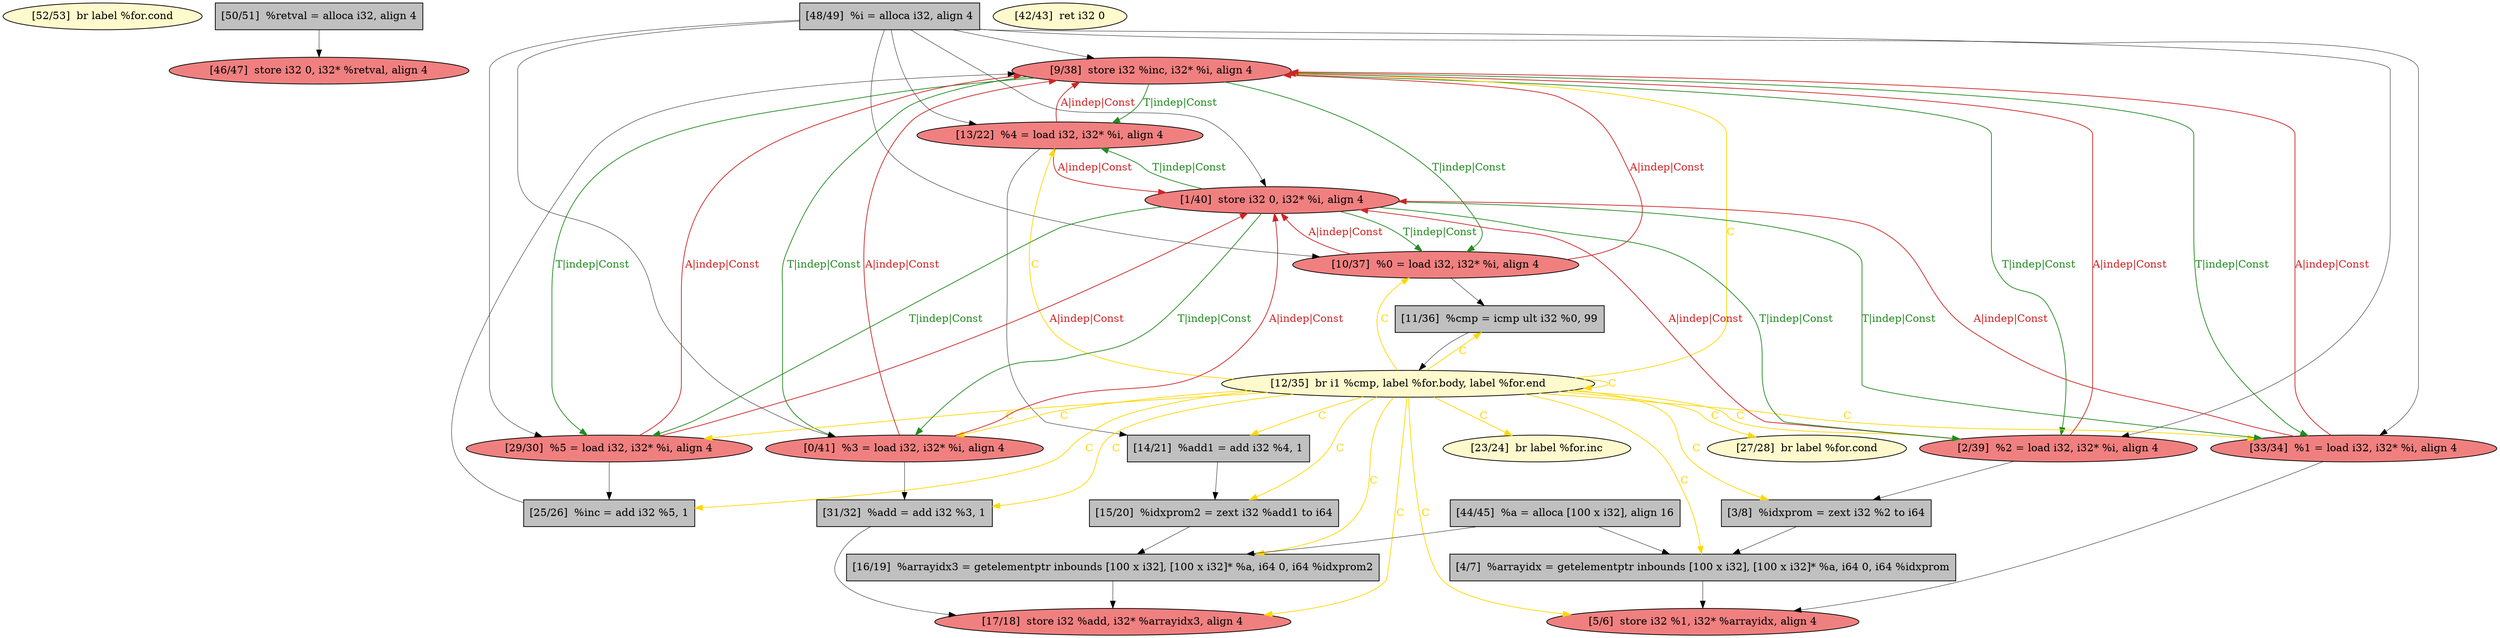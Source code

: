 
digraph G {


node53 [fillcolor=lemonchiffon,label="[52/53]  br label %for.cond",shape=ellipse,style=filled ]
node52 [fillcolor=grey,label="[50/51]  %retval = alloca i32, align 4",shape=rectangle,style=filled ]
node51 [fillcolor=lightcoral,label="[9/38]  store i32 %inc, i32* %i, align 4",shape=ellipse,style=filled ]
node48 [fillcolor=lemonchiffon,label="[23/24]  br label %for.inc",shape=ellipse,style=filled ]
node47 [fillcolor=lightcoral,label="[5/6]  store i32 %1, i32* %arrayidx, align 4",shape=ellipse,style=filled ]
node46 [fillcolor=lightcoral,label="[46/47]  store i32 0, i32* %retval, align 4",shape=ellipse,style=filled ]
node45 [fillcolor=lightcoral,label="[13/22]  %4 = load i32, i32* %i, align 4",shape=ellipse,style=filled ]
node44 [fillcolor=grey,label="[25/26]  %inc = add i32 %5, 1",shape=rectangle,style=filled ]
node32 [fillcolor=lemonchiffon,label="[12/35]  br i1 %cmp, label %for.body, label %for.end",shape=ellipse,style=filled ]
node30 [fillcolor=grey,label="[3/8]  %idxprom = zext i32 %2 to i64",shape=rectangle,style=filled ]
node38 [fillcolor=grey,label="[15/20]  %idxprom2 = zext i32 %add1 to i64",shape=rectangle,style=filled ]
node29 [fillcolor=lemonchiffon,label="[27/28]  br label %for.cond",shape=ellipse,style=filled ]
node33 [fillcolor=grey,label="[31/32]  %add = add i32 %3, 1",shape=rectangle,style=filled ]
node40 [fillcolor=lemonchiffon,label="[42/43]  ret i32 0",shape=ellipse,style=filled ]
node36 [fillcolor=lightcoral,label="[10/37]  %0 = load i32, i32* %i, align 4",shape=ellipse,style=filled ]
node27 [fillcolor=lightcoral,label="[0/41]  %3 = load i32, i32* %i, align 4",shape=ellipse,style=filled ]
node28 [fillcolor=lightcoral,label="[2/39]  %2 = load i32, i32* %i, align 4",shape=ellipse,style=filled ]
node50 [fillcolor=grey,label="[48/49]  %i = alloca i32, align 4",shape=rectangle,style=filled ]
node34 [fillcolor=grey,label="[4/7]  %arrayidx = getelementptr inbounds [100 x i32], [100 x i32]* %a, i64 0, i64 %idxprom",shape=rectangle,style=filled ]
node49 [fillcolor=lightcoral,label="[1/40]  store i32 0, i32* %i, align 4",shape=ellipse,style=filled ]
node35 [fillcolor=lightcoral,label="[33/34]  %1 = load i32, i32* %i, align 4",shape=ellipse,style=filled ]
node31 [fillcolor=grey,label="[14/21]  %add1 = add i32 %4, 1",shape=rectangle,style=filled ]
node39 [fillcolor=lightcoral,label="[29/30]  %5 = load i32, i32* %i, align 4",shape=ellipse,style=filled ]
node43 [fillcolor=grey,label="[44/45]  %a = alloca [100 x i32], align 16",shape=rectangle,style=filled ]
node37 [fillcolor=grey,label="[11/36]  %cmp = icmp ult i32 %0, 99",shape=rectangle,style=filled ]
node41 [fillcolor=grey,label="[16/19]  %arrayidx3 = getelementptr inbounds [100 x i32], [100 x i32]* %a, i64 0, i64 %idxprom2",shape=rectangle,style=filled ]
node42 [fillcolor=lightcoral,label="[17/18]  store i32 %add, i32* %arrayidx3, align 4",shape=ellipse,style=filled ]

node49->node45 [style=solid,color=forestgreen,label="T|indep|Const",penwidth=1.0,fontcolor=forestgreen ]
node45->node31 [style=solid,color=black,label="",penwidth=0.5,fontcolor=black ]
node39->node51 [style=solid,color=firebrick3,label="A|indep|Const",penwidth=1.0,fontcolor=firebrick3 ]
node41->node42 [style=solid,color=black,label="",penwidth=0.5,fontcolor=black ]
node35->node49 [style=solid,color=firebrick3,label="A|indep|Const",penwidth=1.0,fontcolor=firebrick3 ]
node27->node33 [style=solid,color=black,label="",penwidth=0.5,fontcolor=black ]
node45->node49 [style=solid,color=firebrick3,label="A|indep|Const",penwidth=1.0,fontcolor=firebrick3 ]
node49->node27 [style=solid,color=forestgreen,label="T|indep|Const",penwidth=1.0,fontcolor=forestgreen ]
node35->node47 [style=solid,color=black,label="",penwidth=0.5,fontcolor=black ]
node50->node36 [style=solid,color=black,label="",penwidth=0.5,fontcolor=black ]
node49->node35 [style=solid,color=forestgreen,label="T|indep|Const",penwidth=1.0,fontcolor=forestgreen ]
node30->node34 [style=solid,color=black,label="",penwidth=0.5,fontcolor=black ]
node50->node35 [style=solid,color=black,label="",penwidth=0.5,fontcolor=black ]
node28->node49 [style=solid,color=firebrick3,label="A|indep|Const",penwidth=1.0,fontcolor=firebrick3 ]
node49->node28 [style=solid,color=forestgreen,label="T|indep|Const",penwidth=1.0,fontcolor=forestgreen ]
node49->node36 [style=solid,color=forestgreen,label="T|indep|Const",penwidth=1.0,fontcolor=forestgreen ]
node50->node27 [style=solid,color=black,label="",penwidth=0.5,fontcolor=black ]
node32->node39 [style=solid,color=gold,label="C",penwidth=1.0,fontcolor=gold ]
node34->node47 [style=solid,color=black,label="",penwidth=0.5,fontcolor=black ]
node39->node44 [style=solid,color=black,label="",penwidth=0.5,fontcolor=black ]
node38->node41 [style=solid,color=black,label="",penwidth=0.5,fontcolor=black ]
node52->node46 [style=solid,color=black,label="",penwidth=0.5,fontcolor=black ]
node31->node38 [style=solid,color=black,label="",penwidth=0.5,fontcolor=black ]
node50->node45 [style=solid,color=black,label="",penwidth=0.5,fontcolor=black ]
node27->node49 [style=solid,color=firebrick3,label="A|indep|Const",penwidth=1.0,fontcolor=firebrick3 ]
node43->node41 [style=solid,color=black,label="",penwidth=0.5,fontcolor=black ]
node45->node51 [style=solid,color=firebrick3,label="A|indep|Const",penwidth=1.0,fontcolor=firebrick3 ]
node51->node28 [style=solid,color=forestgreen,label="T|indep|Const",penwidth=1.0,fontcolor=forestgreen ]
node32->node37 [style=solid,color=gold,label="C",penwidth=1.0,fontcolor=gold ]
node32->node44 [style=solid,color=gold,label="C",penwidth=1.0,fontcolor=gold ]
node33->node42 [style=solid,color=black,label="",penwidth=0.5,fontcolor=black ]
node51->node35 [style=solid,color=forestgreen,label="T|indep|Const",penwidth=1.0,fontcolor=forestgreen ]
node32->node51 [style=solid,color=gold,label="C",penwidth=1.0,fontcolor=gold ]
node32->node28 [style=solid,color=gold,label="C",penwidth=1.0,fontcolor=gold ]
node32->node34 [style=solid,color=gold,label="C",penwidth=1.0,fontcolor=gold ]
node50->node28 [style=solid,color=black,label="",penwidth=0.5,fontcolor=black ]
node32->node48 [style=solid,color=gold,label="C",penwidth=1.0,fontcolor=gold ]
node32->node36 [style=solid,color=gold,label="C",penwidth=1.0,fontcolor=gold ]
node32->node38 [style=solid,color=gold,label="C",penwidth=1.0,fontcolor=gold ]
node32->node33 [style=solid,color=gold,label="C",penwidth=1.0,fontcolor=gold ]
node32->node29 [style=solid,color=gold,label="C",penwidth=1.0,fontcolor=gold ]
node50->node49 [style=solid,color=black,label="",penwidth=0.5,fontcolor=black ]
node32->node32 [style=solid,color=gold,label="C",penwidth=1.0,fontcolor=gold ]
node32->node30 [style=solid,color=gold,label="C",penwidth=1.0,fontcolor=gold ]
node32->node31 [style=solid,color=gold,label="C",penwidth=1.0,fontcolor=gold ]
node44->node51 [style=solid,color=black,label="",penwidth=0.5,fontcolor=black ]
node32->node35 [style=solid,color=gold,label="C",penwidth=1.0,fontcolor=gold ]
node32->node47 [style=solid,color=gold,label="C",penwidth=1.0,fontcolor=gold ]
node28->node51 [style=solid,color=firebrick3,label="A|indep|Const",penwidth=1.0,fontcolor=firebrick3 ]
node32->node27 [style=solid,color=gold,label="C",penwidth=1.0,fontcolor=gold ]
node27->node51 [style=solid,color=firebrick3,label="A|indep|Const",penwidth=1.0,fontcolor=firebrick3 ]
node28->node30 [style=solid,color=black,label="",penwidth=0.5,fontcolor=black ]
node49->node39 [style=solid,color=forestgreen,label="T|indep|Const",penwidth=1.0,fontcolor=forestgreen ]
node37->node32 [style=solid,color=black,label="",penwidth=0.5,fontcolor=black ]
node36->node49 [style=solid,color=firebrick3,label="A|indep|Const",penwidth=1.0,fontcolor=firebrick3 ]
node51->node39 [style=solid,color=forestgreen,label="T|indep|Const",penwidth=1.0,fontcolor=forestgreen ]
node51->node27 [style=solid,color=forestgreen,label="T|indep|Const",penwidth=1.0,fontcolor=forestgreen ]
node32->node45 [style=solid,color=gold,label="C",penwidth=1.0,fontcolor=gold ]
node35->node51 [style=solid,color=firebrick3,label="A|indep|Const",penwidth=1.0,fontcolor=firebrick3 ]
node51->node45 [style=solid,color=forestgreen,label="T|indep|Const",penwidth=1.0,fontcolor=forestgreen ]
node36->node51 [style=solid,color=firebrick3,label="A|indep|Const",penwidth=1.0,fontcolor=firebrick3 ]
node50->node51 [style=solid,color=black,label="",penwidth=0.5,fontcolor=black ]
node32->node42 [style=solid,color=gold,label="C",penwidth=1.0,fontcolor=gold ]
node51->node36 [style=solid,color=forestgreen,label="T|indep|Const",penwidth=1.0,fontcolor=forestgreen ]
node43->node34 [style=solid,color=black,label="",penwidth=0.5,fontcolor=black ]
node36->node37 [style=solid,color=black,label="",penwidth=0.5,fontcolor=black ]
node32->node41 [style=solid,color=gold,label="C",penwidth=1.0,fontcolor=gold ]
node50->node39 [style=solid,color=black,label="",penwidth=0.5,fontcolor=black ]
node39->node49 [style=solid,color=firebrick3,label="A|indep|Const",penwidth=1.0,fontcolor=firebrick3 ]


}
